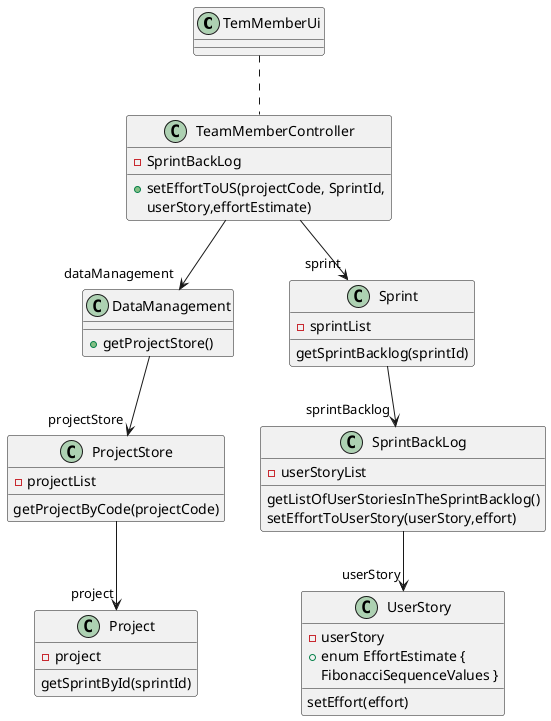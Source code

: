 @startuml
'https://plantuml.com/class-diagram

class TemMemberUi
class TeamMemberController
class DataManagement
class ProjectStore
class Project
class Sprint
class SprintBackLog
class Sprint
class UserStory


TemMemberUi .. TeamMemberController

TeamMemberController -->"dataManagement" DataManagement

DataManagement -->"projectStore" ProjectStore

ProjectStore -->"project" Project


TeamMemberController -->"sprint" Sprint

Sprint -->"sprintBacklog"  SprintBackLog

SprintBackLog -->"userStory" UserStory

class TeamMemberController{
-SprintBackLog
+setEffortToUS(projectCode, SprintId,
userStory,effortEstimate)
}

class DataManagement {
+getProjectStore()
}
class ProjectStore {
-projectList
getProjectByCode(projectCode)
}
class Project {
-project
getSprintById(sprintId)
}
class Sprint {
-sprintList
getSprintBacklog(sprintId)
}

class SprintBackLog{
-userStoryList
getListOfUserStoriesInTheSprintBacklog()
setEffortToUserStory(userStory,effort)
}

class UserStory {
-userStory
+enum EffortEstimate {
FibonacciSequenceValues }
setEffort(effort)
}
@enduml



